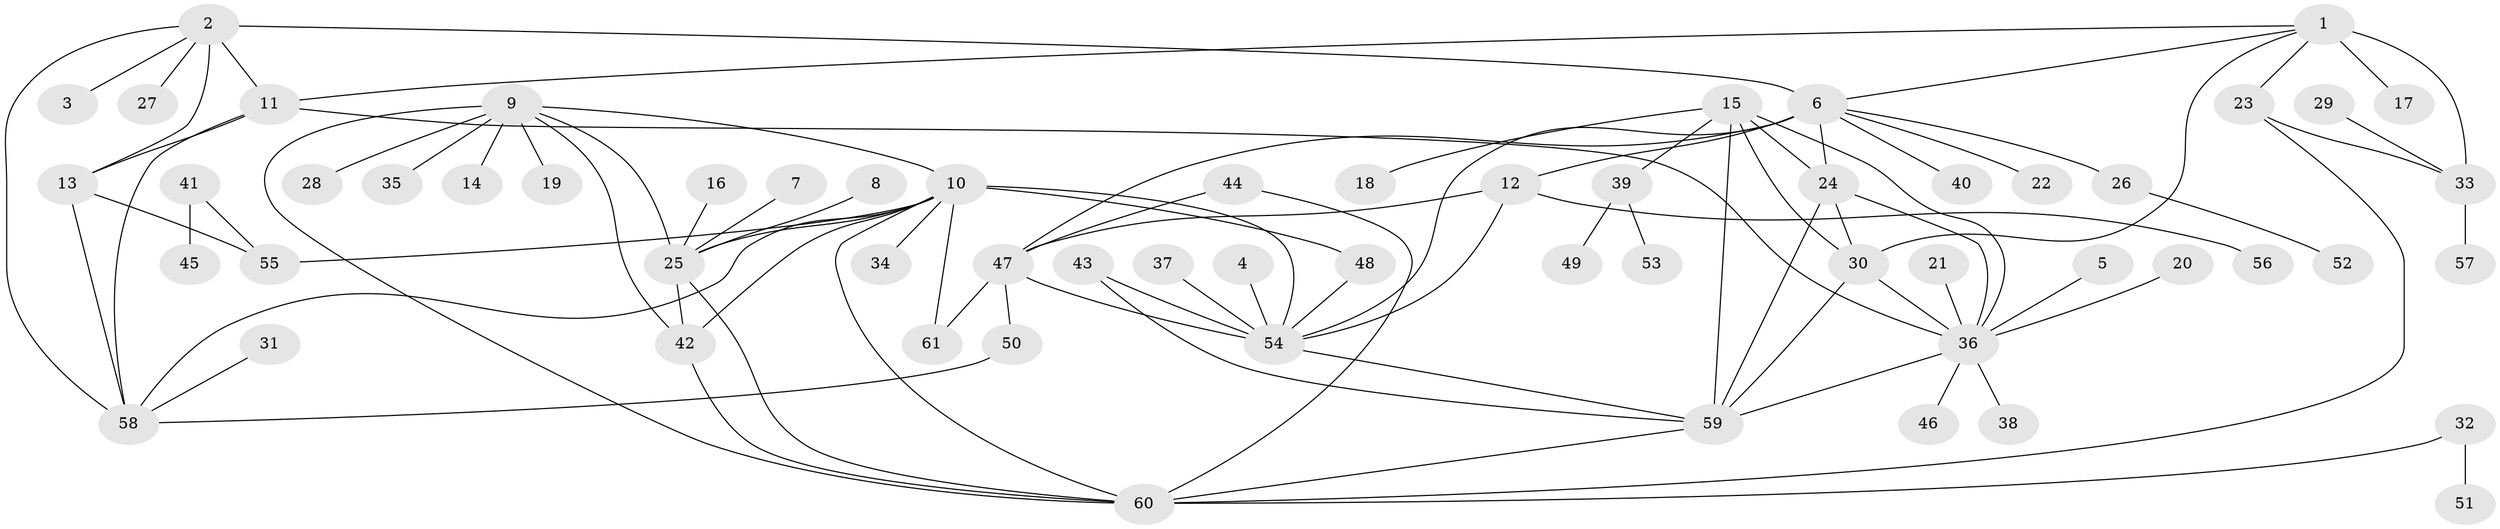 // original degree distribution, {6: 0.07, 5: 0.05, 8: 0.03, 9: 0.02, 11: 0.03, 7: 0.04, 12: 0.01, 1: 0.55, 2: 0.15, 4: 0.02, 3: 0.03}
// Generated by graph-tools (version 1.1) at 2025/37/03/04/25 23:37:41]
// undirected, 61 vertices, 92 edges
graph export_dot {
  node [color=gray90,style=filled];
  1;
  2;
  3;
  4;
  5;
  6;
  7;
  8;
  9;
  10;
  11;
  12;
  13;
  14;
  15;
  16;
  17;
  18;
  19;
  20;
  21;
  22;
  23;
  24;
  25;
  26;
  27;
  28;
  29;
  30;
  31;
  32;
  33;
  34;
  35;
  36;
  37;
  38;
  39;
  40;
  41;
  42;
  43;
  44;
  45;
  46;
  47;
  48;
  49;
  50;
  51;
  52;
  53;
  54;
  55;
  56;
  57;
  58;
  59;
  60;
  61;
  1 -- 6 [weight=1.0];
  1 -- 11 [weight=1.0];
  1 -- 17 [weight=1.0];
  1 -- 23 [weight=2.0];
  1 -- 30 [weight=1.0];
  1 -- 33 [weight=4.0];
  2 -- 3 [weight=1.0];
  2 -- 6 [weight=1.0];
  2 -- 11 [weight=2.0];
  2 -- 13 [weight=2.0];
  2 -- 27 [weight=1.0];
  2 -- 58 [weight=2.0];
  4 -- 54 [weight=1.0];
  5 -- 36 [weight=1.0];
  6 -- 12 [weight=1.0];
  6 -- 22 [weight=1.0];
  6 -- 24 [weight=1.0];
  6 -- 26 [weight=1.0];
  6 -- 40 [weight=1.0];
  6 -- 47 [weight=2.0];
  6 -- 54 [weight=1.0];
  7 -- 25 [weight=1.0];
  8 -- 25 [weight=1.0];
  9 -- 10 [weight=1.0];
  9 -- 14 [weight=1.0];
  9 -- 19 [weight=1.0];
  9 -- 25 [weight=1.0];
  9 -- 28 [weight=1.0];
  9 -- 35 [weight=1.0];
  9 -- 42 [weight=1.0];
  9 -- 60 [weight=1.0];
  10 -- 25 [weight=1.0];
  10 -- 34 [weight=1.0];
  10 -- 42 [weight=1.0];
  10 -- 48 [weight=1.0];
  10 -- 54 [weight=1.0];
  10 -- 55 [weight=1.0];
  10 -- 58 [weight=1.0];
  10 -- 60 [weight=1.0];
  10 -- 61 [weight=1.0];
  11 -- 13 [weight=1.0];
  11 -- 36 [weight=1.0];
  11 -- 58 [weight=1.0];
  12 -- 47 [weight=2.0];
  12 -- 54 [weight=1.0];
  12 -- 56 [weight=1.0];
  13 -- 55 [weight=1.0];
  13 -- 58 [weight=1.0];
  15 -- 18 [weight=1.0];
  15 -- 24 [weight=1.0];
  15 -- 30 [weight=1.0];
  15 -- 36 [weight=1.0];
  15 -- 39 [weight=1.0];
  15 -- 59 [weight=1.0];
  16 -- 25 [weight=1.0];
  20 -- 36 [weight=1.0];
  21 -- 36 [weight=1.0];
  23 -- 33 [weight=2.0];
  23 -- 60 [weight=1.0];
  24 -- 30 [weight=1.0];
  24 -- 36 [weight=1.0];
  24 -- 59 [weight=1.0];
  25 -- 42 [weight=1.0];
  25 -- 60 [weight=1.0];
  26 -- 52 [weight=1.0];
  29 -- 33 [weight=1.0];
  30 -- 36 [weight=1.0];
  30 -- 59 [weight=1.0];
  31 -- 58 [weight=1.0];
  32 -- 51 [weight=1.0];
  32 -- 60 [weight=1.0];
  33 -- 57 [weight=1.0];
  36 -- 38 [weight=1.0];
  36 -- 46 [weight=1.0];
  36 -- 59 [weight=1.0];
  37 -- 54 [weight=1.0];
  39 -- 49 [weight=1.0];
  39 -- 53 [weight=1.0];
  41 -- 45 [weight=1.0];
  41 -- 55 [weight=1.0];
  42 -- 60 [weight=1.0];
  43 -- 54 [weight=1.0];
  43 -- 59 [weight=1.0];
  44 -- 47 [weight=1.0];
  44 -- 60 [weight=1.0];
  47 -- 50 [weight=1.0];
  47 -- 54 [weight=2.0];
  47 -- 61 [weight=1.0];
  48 -- 54 [weight=1.0];
  50 -- 58 [weight=1.0];
  54 -- 59 [weight=1.0];
  59 -- 60 [weight=1.0];
}
